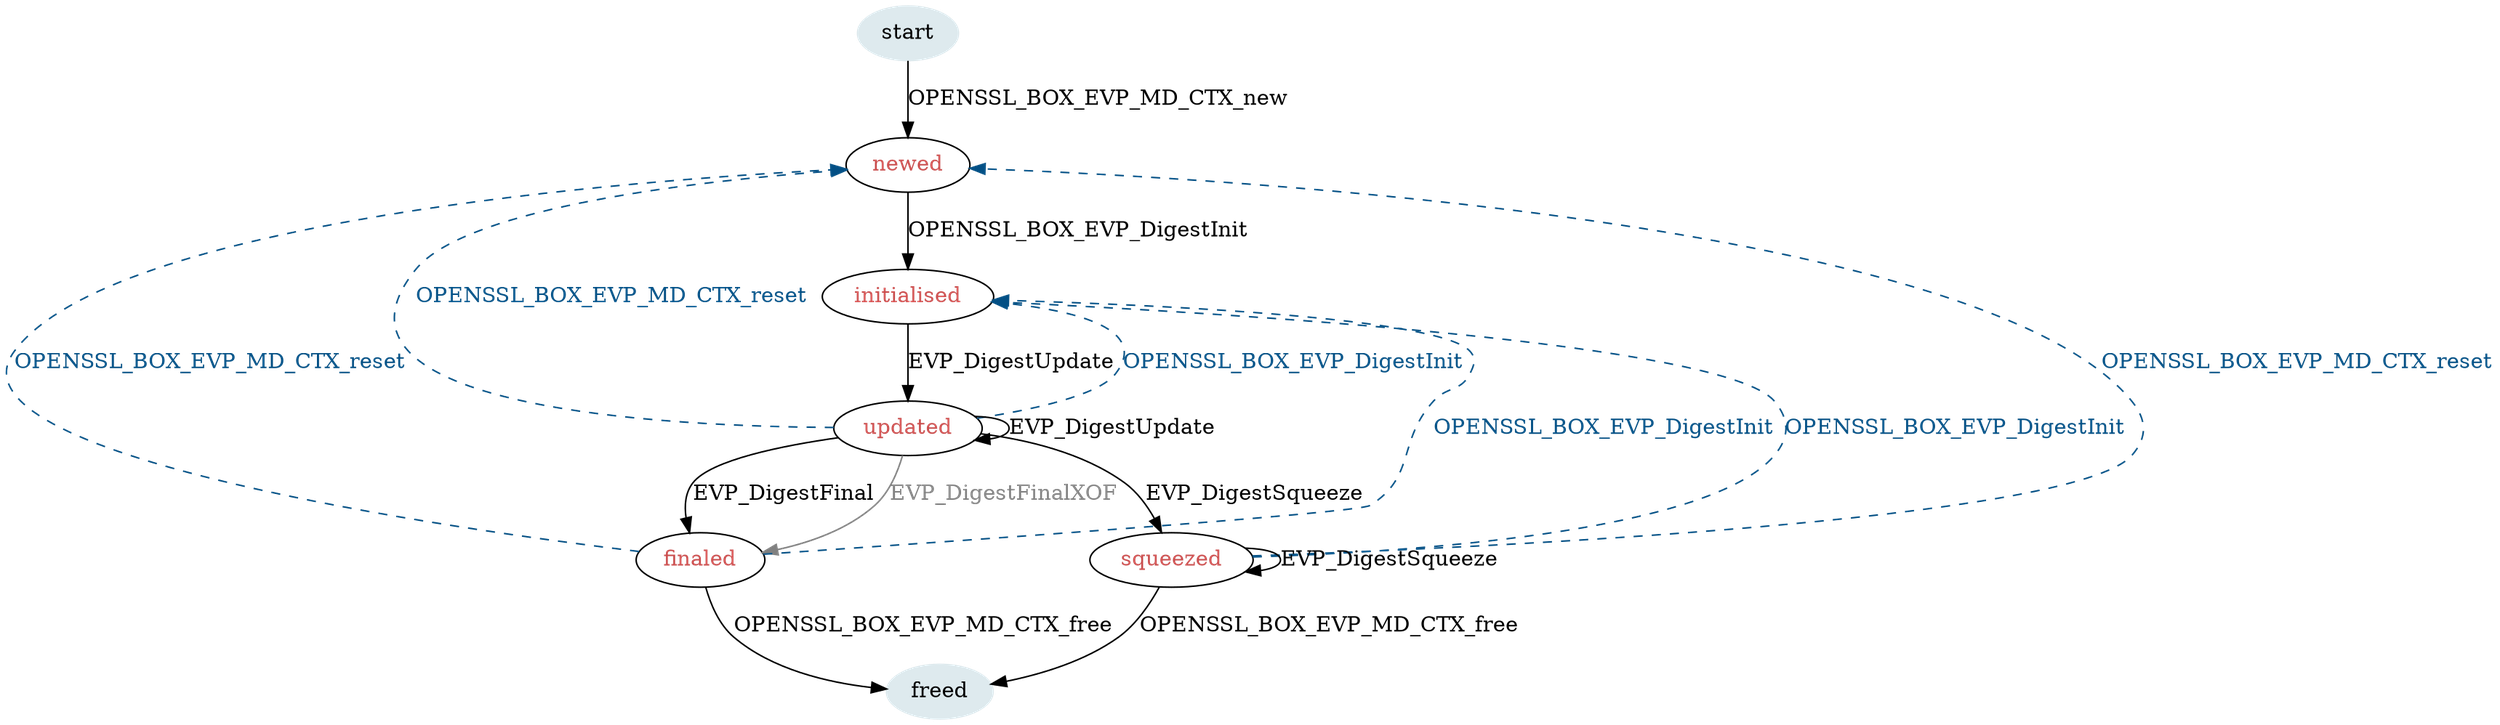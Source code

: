digraph digest {
    bgcolor="transparent";

    begin [label=start, color="#deeaee", style="filled"];
    newed [label=newed, fontcolor="#c94c4c", style="solid"];
    initialised [label=initialised, fontcolor="#c94c4c"];
    updated [label=updated, fontcolor="#c94c4c"];
    finaled [label="finaled", fontcolor="#c94c4c"];
    squeezed [label="squeezed", fontcolor="#c94c4c"];
    end [label="freed", color="#deeaee", style="filled"];

    begin -> newed [label="OPENSSL_BOX_EVP_MD_CTX_new"];
    newed -> initialised [label="OPENSSL_BOX_EVP_DigestInit", weight=100];
    initialised -> updated [label="EVP_DigestUpdate", weight=100];
    updated -> updated [label="EVP_DigestUpdate"];
    updated -> finaled [label="EVP_DigestFinal", weight=2];
    updated -> finaled [label="EVP_DigestFinalXOF",
                        fontcolor="#808080", color="#808080"];
    updated -> squeezed [label="EVP_DigestSqueeze", weight=3];
    finaled -> end [label="OPENSSL_BOX_EVP_MD_CTX_free"];
    finaled -> newed [label="OPENSSL_BOX_EVP_MD_CTX_reset", style=dashed,
                      color="#034f84", fontcolor="#034f84"];
    updated -> newed [label="OPENSSL_BOX_EVP_MD_CTX_reset", style=dashed,
                      color="#034f84", fontcolor="#034f84"];
    updated -> initialised [label="OPENSSL_BOX_EVP_DigestInit", style=dashed,
                            color="#034f84", fontcolor="#034f84"];
    finaled -> initialised [label="OPENSSL_BOX_EVP_DigestInit", style=dashed,
                            color="#034f84", fontcolor="#034f84"];
    squeezed -> squeezed [label="EVP_DigestSqueeze"];
    squeezed -> end [label="OPENSSL_BOX_EVP_MD_CTX_free", weight=1];
    squeezed -> newed [label="OPENSSL_BOX_EVP_MD_CTX_reset", style=dashed,
                      color="#034f84", fontcolor="#034f84"];
    squeezed -> initialised [label="OPENSSL_BOX_EVP_DigestInit", style=dashed,
                            color="#034f84", fontcolor="#034f84"];
}

